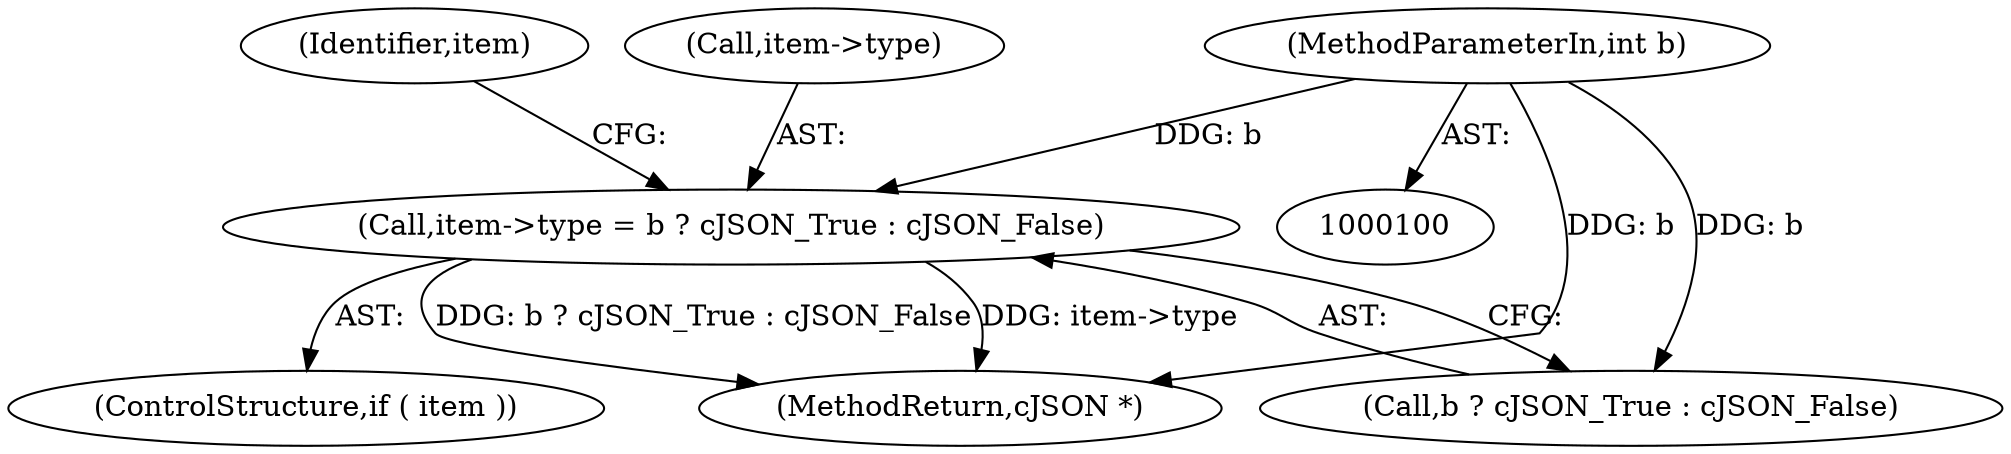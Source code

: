 digraph "1_iperf_91f2fa59e8ed80dfbf400add0164ee0e508e412a_4@pointer" {
"1000109" [label="(Call,item->type = b ? cJSON_True : cJSON_False)"];
"1000101" [label="(MethodParameterIn,int b)"];
"1000110" [label="(Call,item->type)"];
"1000118" [label="(Identifier,item)"];
"1000113" [label="(Call,b ? cJSON_True : cJSON_False)"];
"1000107" [label="(ControlStructure,if ( item ))"];
"1000109" [label="(Call,item->type = b ? cJSON_True : cJSON_False)"];
"1000119" [label="(MethodReturn,cJSON *)"];
"1000101" [label="(MethodParameterIn,int b)"];
"1000109" -> "1000107"  [label="AST: "];
"1000109" -> "1000113"  [label="CFG: "];
"1000110" -> "1000109"  [label="AST: "];
"1000113" -> "1000109"  [label="AST: "];
"1000118" -> "1000109"  [label="CFG: "];
"1000109" -> "1000119"  [label="DDG: b ? cJSON_True : cJSON_False"];
"1000109" -> "1000119"  [label="DDG: item->type"];
"1000101" -> "1000109"  [label="DDG: b"];
"1000101" -> "1000100"  [label="AST: "];
"1000101" -> "1000119"  [label="DDG: b"];
"1000101" -> "1000113"  [label="DDG: b"];
}
